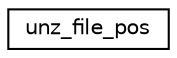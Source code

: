 digraph "Graphical Class Hierarchy"
{
  edge [fontname="Helvetica",fontsize="10",labelfontname="Helvetica",labelfontsize="10"];
  node [fontname="Helvetica",fontsize="10",shape=record];
  rankdir="LR";
  Node1 [label="unz_file_pos",height=0.2,width=0.4,color="black", fillcolor="white", style="filled",URL="$unzip_8h.html#structunz__file__pos"];
}
